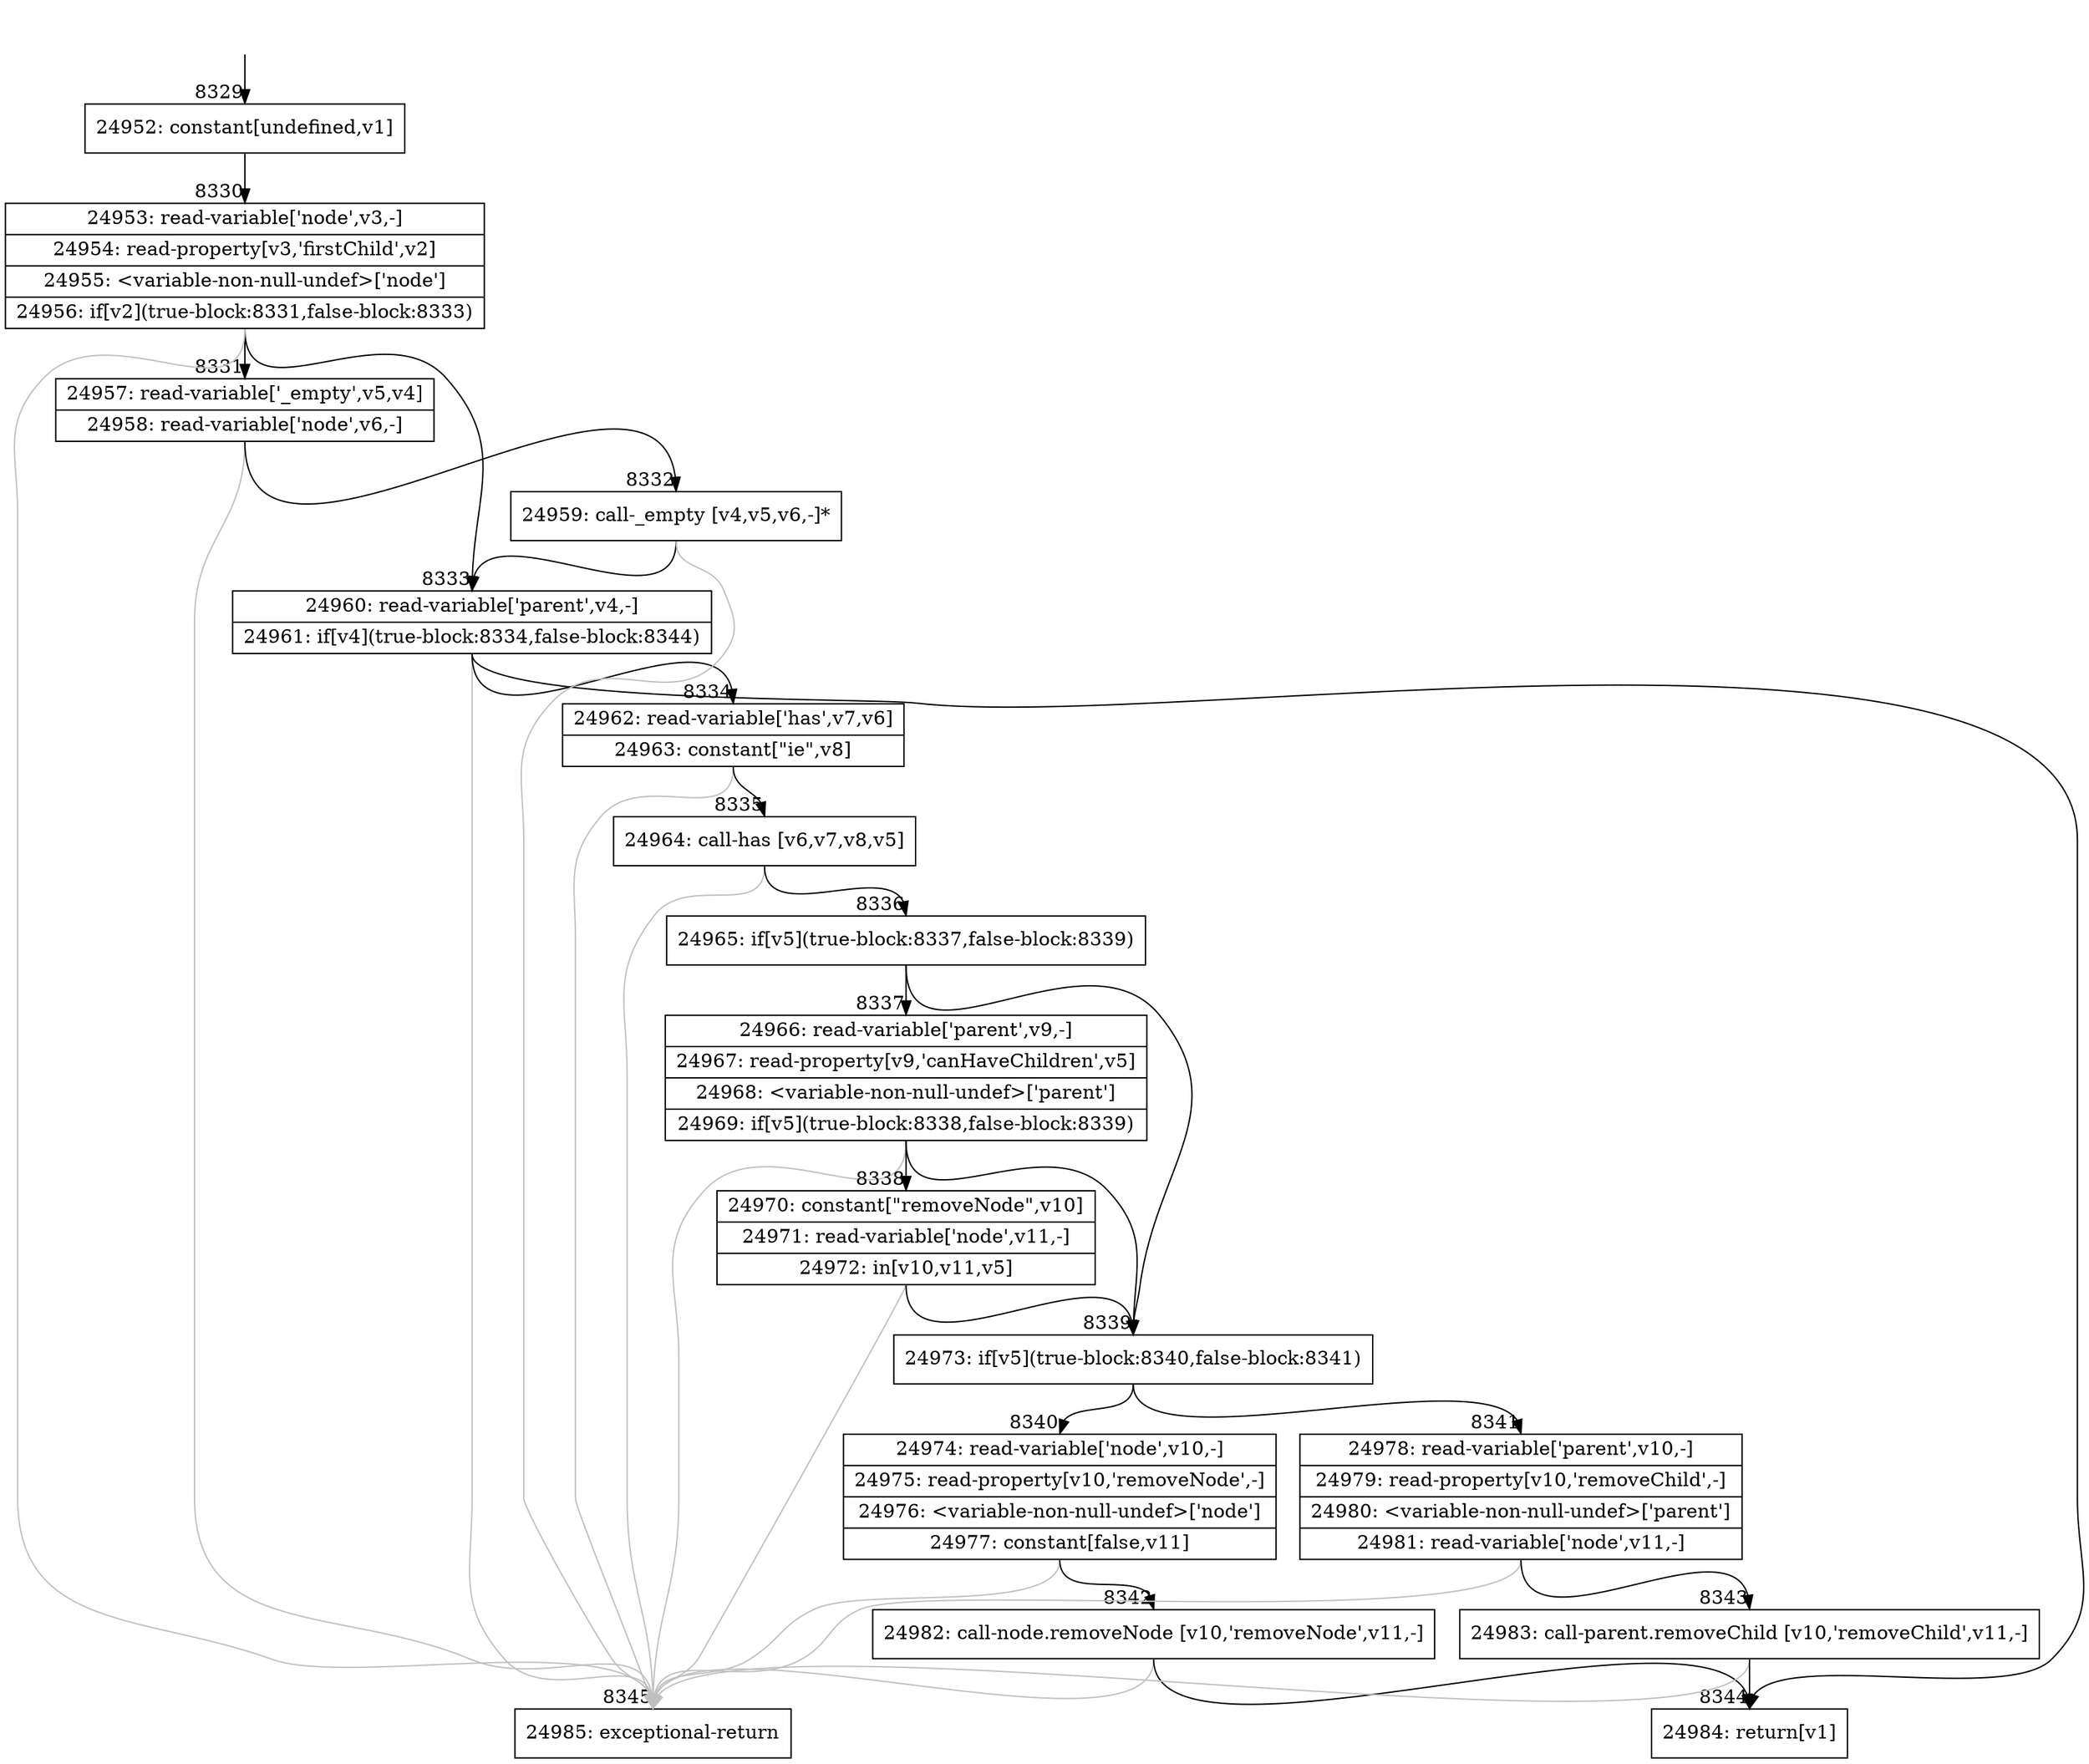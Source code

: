 digraph {
rankdir="TD"
BB_entry560[shape=none,label=""];
BB_entry560 -> BB8329 [tailport=s, headport=n, headlabel="    8329"]
BB8329 [shape=record label="{24952: constant[undefined,v1]}" ] 
BB8329 -> BB8330 [tailport=s, headport=n, headlabel="      8330"]
BB8330 [shape=record label="{24953: read-variable['node',v3,-]|24954: read-property[v3,'firstChild',v2]|24955: \<variable-non-null-undef\>['node']|24956: if[v2](true-block:8331,false-block:8333)}" ] 
BB8330 -> BB8331 [tailport=s, headport=n, headlabel="      8331"]
BB8330 -> BB8333 [tailport=s, headport=n, headlabel="      8333"]
BB8330 -> BB8345 [tailport=s, headport=n, color=gray, headlabel="      8345"]
BB8331 [shape=record label="{24957: read-variable['_empty',v5,v4]|24958: read-variable['node',v6,-]}" ] 
BB8331 -> BB8332 [tailport=s, headport=n, headlabel="      8332"]
BB8331 -> BB8345 [tailport=s, headport=n, color=gray]
BB8332 [shape=record label="{24959: call-_empty [v4,v5,v6,-]*}" ] 
BB8332 -> BB8333 [tailport=s, headport=n]
BB8332 -> BB8345 [tailport=s, headport=n, color=gray]
BB8333 [shape=record label="{24960: read-variable['parent',v4,-]|24961: if[v4](true-block:8334,false-block:8344)}" ] 
BB8333 -> BB8334 [tailport=s, headport=n, headlabel="      8334"]
BB8333 -> BB8344 [tailport=s, headport=n, headlabel="      8344"]
BB8333 -> BB8345 [tailport=s, headport=n, color=gray]
BB8334 [shape=record label="{24962: read-variable['has',v7,v6]|24963: constant[\"ie\",v8]}" ] 
BB8334 -> BB8335 [tailport=s, headport=n, headlabel="      8335"]
BB8334 -> BB8345 [tailport=s, headport=n, color=gray]
BB8335 [shape=record label="{24964: call-has [v6,v7,v8,v5]}" ] 
BB8335 -> BB8336 [tailport=s, headport=n, headlabel="      8336"]
BB8335 -> BB8345 [tailport=s, headport=n, color=gray]
BB8336 [shape=record label="{24965: if[v5](true-block:8337,false-block:8339)}" ] 
BB8336 -> BB8339 [tailport=s, headport=n, headlabel="      8339"]
BB8336 -> BB8337 [tailport=s, headport=n, headlabel="      8337"]
BB8337 [shape=record label="{24966: read-variable['parent',v9,-]|24967: read-property[v9,'canHaveChildren',v5]|24968: \<variable-non-null-undef\>['parent']|24969: if[v5](true-block:8338,false-block:8339)}" ] 
BB8337 -> BB8339 [tailport=s, headport=n]
BB8337 -> BB8338 [tailport=s, headport=n, headlabel="      8338"]
BB8337 -> BB8345 [tailport=s, headport=n, color=gray]
BB8338 [shape=record label="{24970: constant[\"removeNode\",v10]|24971: read-variable['node',v11,-]|24972: in[v10,v11,v5]}" ] 
BB8338 -> BB8339 [tailport=s, headport=n]
BB8338 -> BB8345 [tailport=s, headport=n, color=gray]
BB8339 [shape=record label="{24973: if[v5](true-block:8340,false-block:8341)}" ] 
BB8339 -> BB8340 [tailport=s, headport=n, headlabel="      8340"]
BB8339 -> BB8341 [tailport=s, headport=n, headlabel="      8341"]
BB8340 [shape=record label="{24974: read-variable['node',v10,-]|24975: read-property[v10,'removeNode',-]|24976: \<variable-non-null-undef\>['node']|24977: constant[false,v11]}" ] 
BB8340 -> BB8342 [tailport=s, headport=n, headlabel="      8342"]
BB8340 -> BB8345 [tailport=s, headport=n, color=gray]
BB8341 [shape=record label="{24978: read-variable['parent',v10,-]|24979: read-property[v10,'removeChild',-]|24980: \<variable-non-null-undef\>['parent']|24981: read-variable['node',v11,-]}" ] 
BB8341 -> BB8343 [tailport=s, headport=n, headlabel="      8343"]
BB8341 -> BB8345 [tailport=s, headport=n, color=gray]
BB8342 [shape=record label="{24982: call-node.removeNode [v10,'removeNode',v11,-]}" ] 
BB8342 -> BB8344 [tailport=s, headport=n]
BB8342 -> BB8345 [tailport=s, headport=n, color=gray]
BB8343 [shape=record label="{24983: call-parent.removeChild [v10,'removeChild',v11,-]}" ] 
BB8343 -> BB8344 [tailport=s, headport=n]
BB8343 -> BB8345 [tailport=s, headport=n, color=gray]
BB8344 [shape=record label="{24984: return[v1]}" ] 
BB8345 [shape=record label="{24985: exceptional-return}" ] 
//#$~ 11789
}
